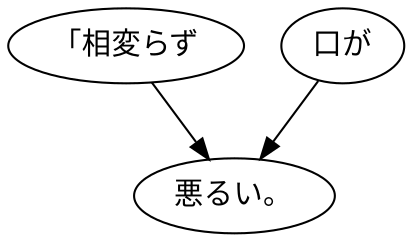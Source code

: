 digraph graph2476 {
	node0 [label="「相変らず"];
	node1 [label="口が"];
	node2 [label="悪るい。"];
	node0 -> node2;
	node1 -> node2;
}
